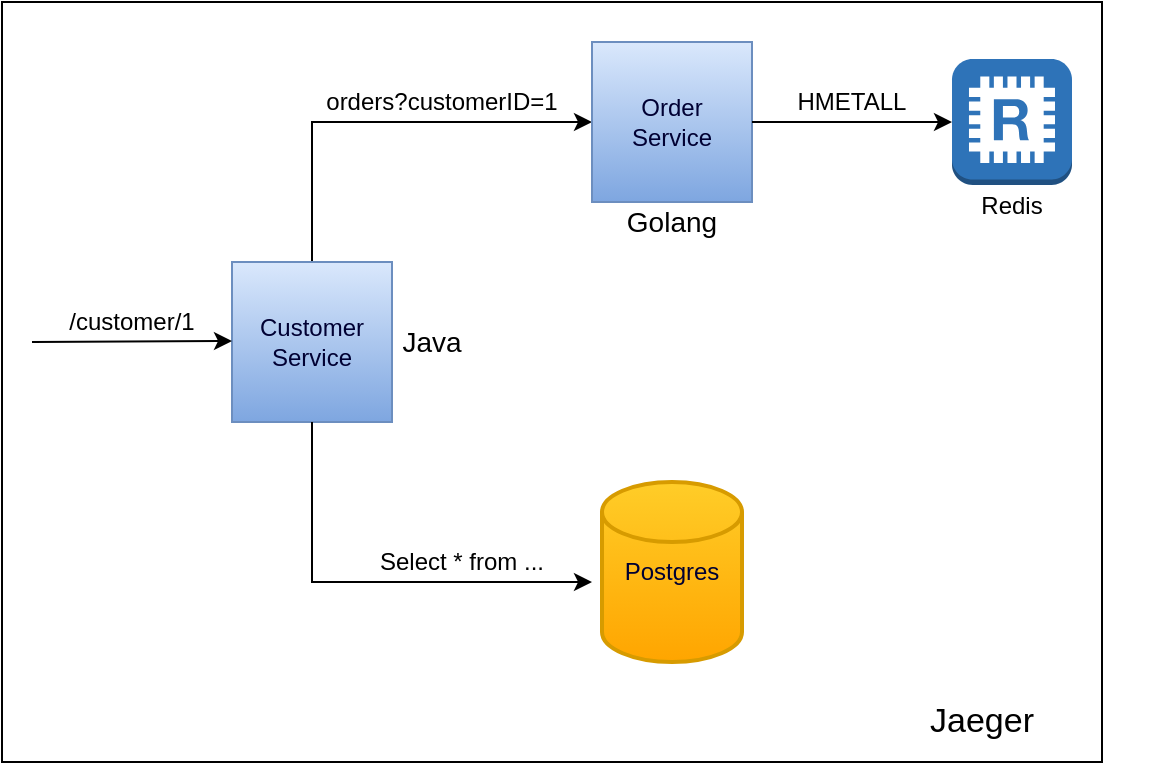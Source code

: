 <mxfile version="13.1.3">
    <diagram id="6hGFLwfOUW9BJ-s0fimq" name="Page-1">
        <mxGraphModel dx="575" dy="617" grid="1" gridSize="10" guides="1" tooltips="1" connect="1" arrows="1" fold="1" page="1" pageScale="1" pageWidth="827" pageHeight="1169" math="0" shadow="0">
            <root>
                <mxCell id="0"/>
                <mxCell id="1" parent="0"/>
                <mxCell id="51" value="" style="rounded=0;whiteSpace=wrap;html=1;" vertex="1" parent="1">
                    <mxGeometry x="140" y="160" width="550" height="380" as="geometry"/>
                </mxCell>
                <mxCell id="53" value="" style="edgeStyle=orthogonalEdgeStyle;rounded=0;orthogonalLoop=1;jettySize=auto;html=1;entryX=0;entryY=0.5;entryDx=0;entryDy=0;" edge="1" parent="1" source="54" target="55">
                    <mxGeometry relative="1" as="geometry">
                        <Array as="points">
                            <mxPoint x="295" y="220"/>
                        </Array>
                    </mxGeometry>
                </mxCell>
                <mxCell id="54" value="&lt;font color=&quot;#000033&quot;&gt;Customer&lt;br&gt;Service&lt;/font&gt;" style="whiteSpace=wrap;html=1;aspect=fixed;fillColor=#dae8fc;strokeColor=#6c8ebf;gradientColor=#7ea6e0;" vertex="1" parent="1">
                    <mxGeometry x="255" y="290" width="80" height="80" as="geometry"/>
                </mxCell>
                <mxCell id="55" value="&lt;font color=&quot;#000033&quot;&gt;Order &lt;br&gt;Service&lt;/font&gt;" style="whiteSpace=wrap;html=1;aspect=fixed;fillColor=#dae8fc;strokeColor=#6c8ebf;gradientColor=#7ea6e0;" vertex="1" parent="1">
                    <mxGeometry x="435" y="180" width="80" height="80" as="geometry"/>
                </mxCell>
                <mxCell id="56" value="" style="outlineConnect=0;dashed=0;verticalLabelPosition=bottom;verticalAlign=top;align=center;html=1;shape=mxgraph.aws3.redis;fillColor=#2E73B8;gradientColor=none;" vertex="1" parent="1">
                    <mxGeometry x="615" y="188.5" width="60" height="63" as="geometry"/>
                </mxCell>
                <mxCell id="57" value="&lt;font color=&quot;#000033&quot;&gt;Postgres&lt;/font&gt;" style="strokeWidth=2;html=1;shape=mxgraph.flowchart.database;whiteSpace=wrap;fillColor=#ffcd28;strokeColor=#d79b00;gradientColor=#ffa500;" vertex="1" parent="1">
                    <mxGeometry x="440" y="400" width="70" height="90" as="geometry"/>
                </mxCell>
                <mxCell id="58" value="" style="edgeStyle=orthogonalEdgeStyle;rounded=0;orthogonalLoop=1;jettySize=auto;html=1;" edge="1" parent="1">
                    <mxGeometry relative="1" as="geometry">
                        <mxPoint x="295" y="370" as="sourcePoint"/>
                        <mxPoint x="435" y="450" as="targetPoint"/>
                        <Array as="points">
                            <mxPoint x="295" y="450"/>
                        </Array>
                    </mxGeometry>
                </mxCell>
                <mxCell id="59" value="" style="edgeStyle=orthogonalEdgeStyle;rounded=0;orthogonalLoop=1;jettySize=auto;html=1;entryX=0;entryY=0.5;entryDx=0;entryDy=0;entryPerimeter=0;exitX=1;exitY=0.5;exitDx=0;exitDy=0;" edge="1" parent="1" source="55" target="56">
                    <mxGeometry relative="1" as="geometry">
                        <mxPoint x="325" y="330" as="sourcePoint"/>
                        <mxPoint x="445" y="230" as="targetPoint"/>
                        <Array as="points">
                            <mxPoint x="605" y="220"/>
                            <mxPoint x="605" y="220"/>
                        </Array>
                    </mxGeometry>
                </mxCell>
                <mxCell id="60" value="" style="edgeStyle=orthogonalEdgeStyle;rounded=0;orthogonalLoop=1;jettySize=auto;html=1;entryX=0;entryY=0.5;entryDx=0;entryDy=0;" edge="1" parent="1">
                    <mxGeometry relative="1" as="geometry">
                        <Array as="points">
                            <mxPoint x="155" y="330"/>
                        </Array>
                        <mxPoint x="185" y="330" as="sourcePoint"/>
                        <mxPoint x="255" y="329.5" as="targetPoint"/>
                    </mxGeometry>
                </mxCell>
                <mxCell id="61" value="/customer/1" style="text;html=1;strokeColor=none;fillColor=none;align=center;verticalAlign=middle;whiteSpace=wrap;rounded=0;" vertex="1" parent="1">
                    <mxGeometry x="140" y="310" width="130" height="20" as="geometry"/>
                </mxCell>
                <mxCell id="62" value="orders?customerID=1" style="text;html=1;strokeColor=none;fillColor=none;align=center;verticalAlign=middle;whiteSpace=wrap;rounded=0;" vertex="1" parent="1">
                    <mxGeometry x="270" y="200" width="180" height="20" as="geometry"/>
                </mxCell>
                <mxCell id="63" value="Select * from ..." style="text;html=1;strokeColor=none;fillColor=none;align=center;verticalAlign=middle;whiteSpace=wrap;rounded=0;" vertex="1" parent="1">
                    <mxGeometry x="280" y="430" width="180" height="20" as="geometry"/>
                </mxCell>
                <mxCell id="64" value="HMETALL" style="text;html=1;strokeColor=none;fillColor=none;align=center;verticalAlign=middle;whiteSpace=wrap;rounded=0;" vertex="1" parent="1">
                    <mxGeometry x="530" y="200" width="70" height="20" as="geometry"/>
                </mxCell>
                <mxCell id="66" value="&lt;font style=&quot;font-size: 14px&quot;&gt;Java&lt;/font&gt;" style="text;html=1;strokeColor=none;fillColor=none;align=center;verticalAlign=middle;whiteSpace=wrap;rounded=0;rotation=0;" vertex="1" parent="1">
                    <mxGeometry x="335" y="320" width="40" height="20" as="geometry"/>
                </mxCell>
                <mxCell id="67" value="&lt;font style=&quot;font-size: 14px&quot;&gt;Golang&lt;/font&gt;" style="text;html=1;strokeColor=none;fillColor=none;align=center;verticalAlign=middle;whiteSpace=wrap;rounded=0;rotation=0;" vertex="1" parent="1">
                    <mxGeometry x="455" y="260" width="40" height="20" as="geometry"/>
                </mxCell>
                <mxCell id="68" value="Redis" style="text;html=1;strokeColor=none;fillColor=none;align=center;verticalAlign=middle;whiteSpace=wrap;rounded=0;" vertex="1" parent="1">
                    <mxGeometry x="625" y="251.5" width="40" height="20" as="geometry"/>
                </mxCell>
                <mxCell id="69" value="&lt;p style=&quot;line-height: 120%&quot;&gt;&lt;font style=&quot;font-size: 17px&quot;&gt;Jaeger&lt;/font&gt;&lt;/p&gt;" style="text;html=1;strokeColor=none;fillColor=none;align=center;verticalAlign=middle;whiteSpace=wrap;rounded=0;" vertex="1" parent="1">
                    <mxGeometry x="540" y="510" width="180" height="20" as="geometry"/>
                </mxCell>
            </root>
        </mxGraphModel>
    </diagram>
</mxfile>